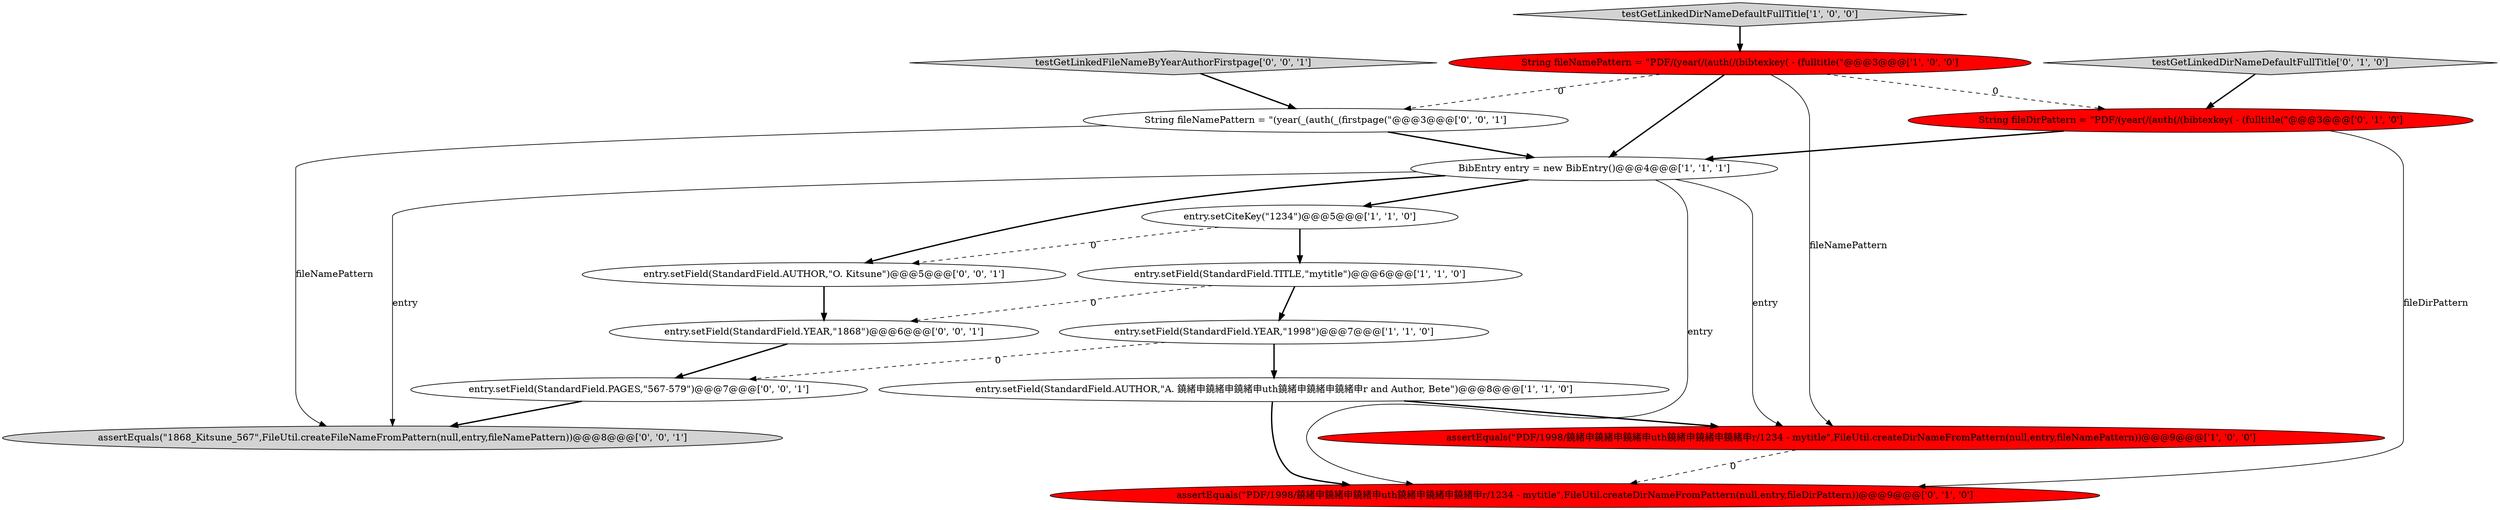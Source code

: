 digraph {
8 [style = filled, label = "String fileDirPattern = \"PDF/(year(/(auth(/(bibtexkey( - (fulltitle(\"@@@3@@@['0', '1', '0']", fillcolor = red, shape = ellipse image = "AAA1AAABBB2BBB"];
4 [style = filled, label = "testGetLinkedDirNameDefaultFullTitle['1', '0', '0']", fillcolor = lightgray, shape = diamond image = "AAA0AAABBB1BBB"];
13 [style = filled, label = "entry.setField(StandardField.YEAR,\"1868\")@@@6@@@['0', '0', '1']", fillcolor = white, shape = ellipse image = "AAA0AAABBB3BBB"];
12 [style = filled, label = "testGetLinkedFileNameByYearAuthorFirstpage['0', '0', '1']", fillcolor = lightgray, shape = diamond image = "AAA0AAABBB3BBB"];
14 [style = filled, label = "String fileNamePattern = \"(year(_(auth(_(firstpage(\"@@@3@@@['0', '0', '1']", fillcolor = white, shape = ellipse image = "AAA0AAABBB3BBB"];
2 [style = filled, label = "BibEntry entry = new BibEntry()@@@4@@@['1', '1', '1']", fillcolor = white, shape = ellipse image = "AAA0AAABBB1BBB"];
1 [style = filled, label = "entry.setField(StandardField.YEAR,\"1998\")@@@7@@@['1', '1', '0']", fillcolor = white, shape = ellipse image = "AAA0AAABBB1BBB"];
6 [style = filled, label = "entry.setCiteKey(\"1234\")@@@5@@@['1', '1', '0']", fillcolor = white, shape = ellipse image = "AAA0AAABBB1BBB"];
10 [style = filled, label = "testGetLinkedDirNameDefaultFullTitle['0', '1', '0']", fillcolor = lightgray, shape = diamond image = "AAA0AAABBB2BBB"];
15 [style = filled, label = "entry.setField(StandardField.AUTHOR,\"O. Kitsune\")@@@5@@@['0', '0', '1']", fillcolor = white, shape = ellipse image = "AAA0AAABBB3BBB"];
11 [style = filled, label = "entry.setField(StandardField.PAGES,\"567-579\")@@@7@@@['0', '0', '1']", fillcolor = white, shape = ellipse image = "AAA0AAABBB3BBB"];
3 [style = filled, label = "String fileNamePattern = \"PDF/(year(/(auth(/(bibtexkey( - (fulltitle(\"@@@3@@@['1', '0', '0']", fillcolor = red, shape = ellipse image = "AAA1AAABBB1BBB"];
16 [style = filled, label = "assertEquals(\"1868_Kitsune_567\",FileUtil.createFileNameFromPattern(null,entry,fileNamePattern))@@@8@@@['0', '0', '1']", fillcolor = lightgray, shape = ellipse image = "AAA0AAABBB3BBB"];
9 [style = filled, label = "assertEquals(\"PDF/1998/鐃緒申鐃緒申鐃緒申uth鐃緒申鐃緒申鐃緒申r/1234 - mytitle\",FileUtil.createDirNameFromPattern(null,entry,fileDirPattern))@@@9@@@['0', '1', '0']", fillcolor = red, shape = ellipse image = "AAA1AAABBB2BBB"];
0 [style = filled, label = "entry.setField(StandardField.TITLE,\"mytitle\")@@@6@@@['1', '1', '0']", fillcolor = white, shape = ellipse image = "AAA0AAABBB1BBB"];
5 [style = filled, label = "entry.setField(StandardField.AUTHOR,\"A. 鐃緒申鐃緒申鐃緒申uth鐃緒申鐃緒申鐃緒申r and Author, Bete\")@@@8@@@['1', '1', '0']", fillcolor = white, shape = ellipse image = "AAA0AAABBB1BBB"];
7 [style = filled, label = "assertEquals(\"PDF/1998/鐃緒申鐃緒申鐃緒申uth鐃緒申鐃緒申鐃緒申r/1234 - mytitle\",FileUtil.createDirNameFromPattern(null,entry,fileNamePattern))@@@9@@@['1', '0', '0']", fillcolor = red, shape = ellipse image = "AAA1AAABBB1BBB"];
1->5 [style = bold, label=""];
11->16 [style = bold, label=""];
4->3 [style = bold, label=""];
15->13 [style = bold, label=""];
5->9 [style = bold, label=""];
2->6 [style = bold, label=""];
6->0 [style = bold, label=""];
14->16 [style = solid, label="fileNamePattern"];
2->9 [style = solid, label="entry"];
13->11 [style = bold, label=""];
8->9 [style = solid, label="fileDirPattern"];
2->16 [style = solid, label="entry"];
3->2 [style = bold, label=""];
8->2 [style = bold, label=""];
10->8 [style = bold, label=""];
6->15 [style = dashed, label="0"];
7->9 [style = dashed, label="0"];
1->11 [style = dashed, label="0"];
0->1 [style = bold, label=""];
0->13 [style = dashed, label="0"];
2->15 [style = bold, label=""];
12->14 [style = bold, label=""];
3->8 [style = dashed, label="0"];
5->7 [style = bold, label=""];
14->2 [style = bold, label=""];
3->7 [style = solid, label="fileNamePattern"];
2->7 [style = solid, label="entry"];
3->14 [style = dashed, label="0"];
}
